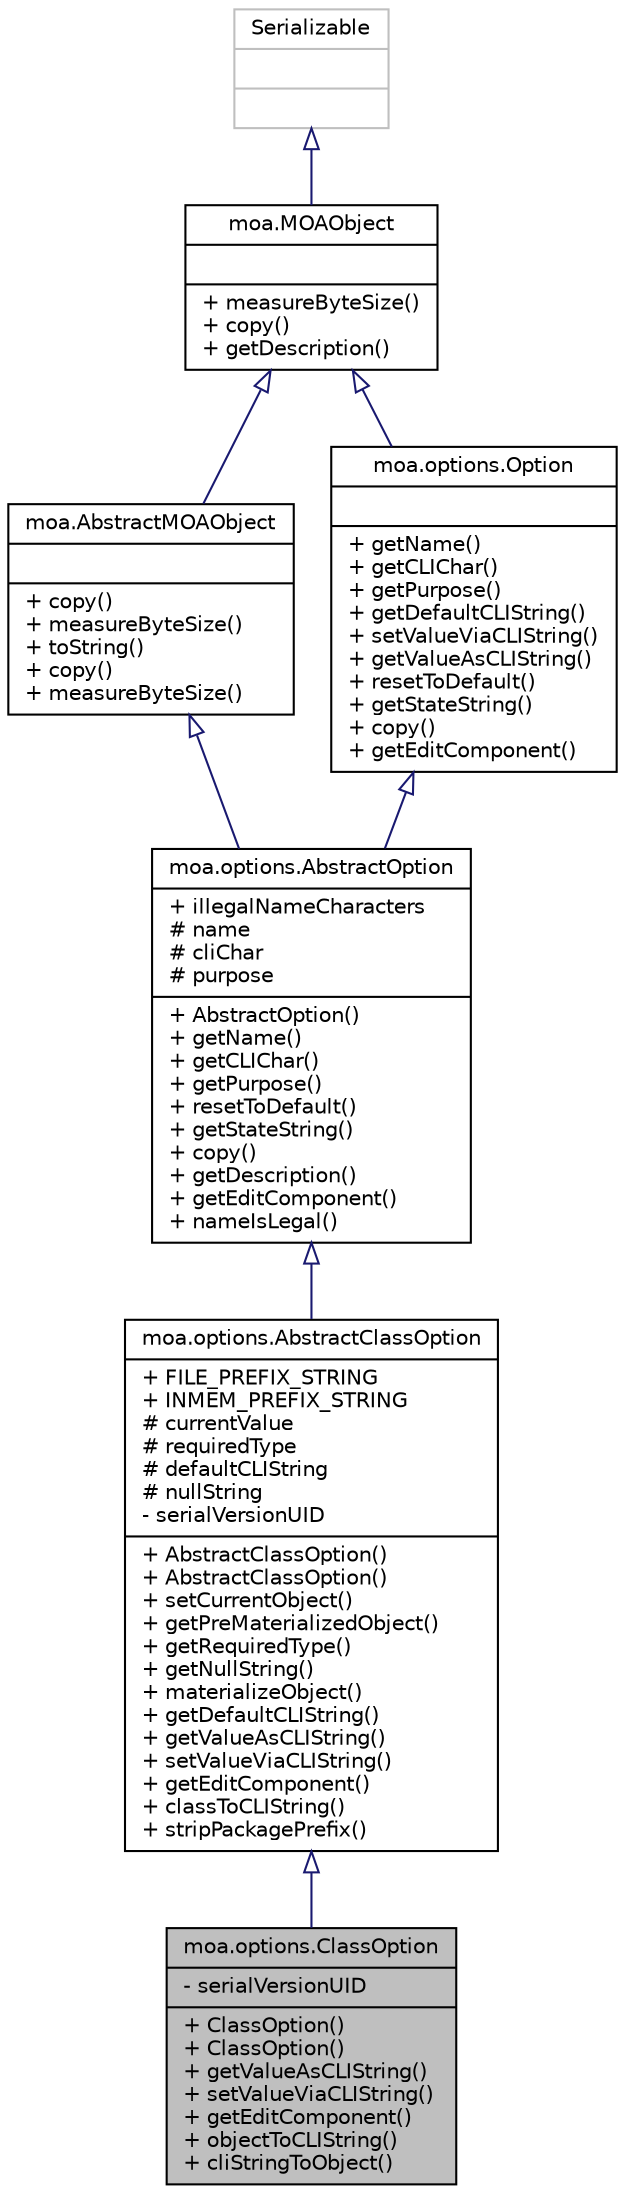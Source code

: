 digraph G
{
  edge [fontname="Helvetica",fontsize="10",labelfontname="Helvetica",labelfontsize="10"];
  node [fontname="Helvetica",fontsize="10",shape=record];
  Node1 [label="{moa.options.ClassOption\n|- serialVersionUID\l|+ ClassOption()\l+ ClassOption()\l+ getValueAsCLIString()\l+ setValueViaCLIString()\l+ getEditComponent()\l+ objectToCLIString()\l+ cliStringToObject()\l}",height=0.2,width=0.4,color="black", fillcolor="grey75", style="filled" fontcolor="black"];
  Node2 -> Node1 [dir=back,color="midnightblue",fontsize="10",style="solid",arrowtail="empty",fontname="Helvetica"];
  Node2 [label="{moa.options.AbstractClassOption\n|+ FILE_PREFIX_STRING\l+ INMEM_PREFIX_STRING\l# currentValue\l# requiredType\l# defaultCLIString\l# nullString\l- serialVersionUID\l|+ AbstractClassOption()\l+ AbstractClassOption()\l+ setCurrentObject()\l+ getPreMaterializedObject()\l+ getRequiredType()\l+ getNullString()\l+ materializeObject()\l+ getDefaultCLIString()\l+ getValueAsCLIString()\l+ setValueViaCLIString()\l+ getEditComponent()\l+ classToCLIString()\l+ stripPackagePrefix()\l}",height=0.2,width=0.4,color="black", fillcolor="white", style="filled",URL="$classmoa_1_1options_1_1AbstractClassOption.html",tooltip="Abstract class option."];
  Node3 -> Node2 [dir=back,color="midnightblue",fontsize="10",style="solid",arrowtail="empty",fontname="Helvetica"];
  Node3 [label="{moa.options.AbstractOption\n|+ illegalNameCharacters\l# name\l# cliChar\l# purpose\l|+ AbstractOption()\l+ getName()\l+ getCLIChar()\l+ getPurpose()\l+ resetToDefault()\l+ getStateString()\l+ copy()\l+ getDescription()\l+ getEditComponent()\l+ nameIsLegal()\l}",height=0.2,width=0.4,color="black", fillcolor="white", style="filled",URL="$classmoa_1_1options_1_1AbstractOption.html",tooltip="Abstract option."];
  Node4 -> Node3 [dir=back,color="midnightblue",fontsize="10",style="solid",arrowtail="empty",fontname="Helvetica"];
  Node4 [label="{moa.AbstractMOAObject\n||+ copy()\l+ measureByteSize()\l+ toString()\l+ copy()\l+ measureByteSize()\l}",height=0.2,width=0.4,color="black", fillcolor="white", style="filled",URL="$classmoa_1_1AbstractMOAObject.html",tooltip="Abstract MOA Object."];
  Node5 -> Node4 [dir=back,color="midnightblue",fontsize="10",style="solid",arrowtail="empty",fontname="Helvetica"];
  Node5 [label="{moa.MOAObject\n||+ measureByteSize()\l+ copy()\l+ getDescription()\l}",height=0.2,width=0.4,color="black", fillcolor="white", style="filled",URL="$interfacemoa_1_1MOAObject.html",tooltip="Interface implemented by classes in MOA, so that all are serializable, can produce..."];
  Node6 -> Node5 [dir=back,color="midnightblue",fontsize="10",style="solid",arrowtail="empty",fontname="Helvetica"];
  Node6 [label="{Serializable\n||}",height=0.2,width=0.4,color="grey75", fillcolor="white", style="filled"];
  Node7 -> Node3 [dir=back,color="midnightblue",fontsize="10",style="solid",arrowtail="empty",fontname="Helvetica"];
  Node7 [label="{moa.options.Option\n||+ getName()\l+ getCLIChar()\l+ getPurpose()\l+ getDefaultCLIString()\l+ setValueViaCLIString()\l+ getValueAsCLIString()\l+ resetToDefault()\l+ getStateString()\l+ copy()\l+ getEditComponent()\l}",height=0.2,width=0.4,color="black", fillcolor="white", style="filled",URL="$interfacemoa_1_1options_1_1Option.html",tooltip="Interface representing an option or parameter."];
  Node5 -> Node7 [dir=back,color="midnightblue",fontsize="10",style="solid",arrowtail="empty",fontname="Helvetica"];
}
